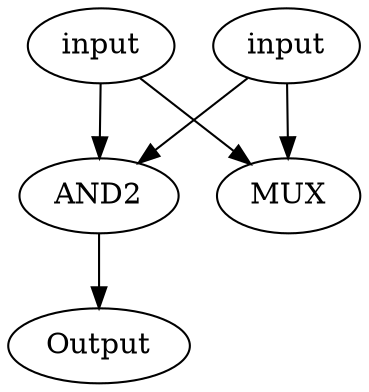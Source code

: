 digraph testand1 {
    A [label="input"]; #input A
    B [label="input"]; //input B
    GATE [label=AND2];
    O [label="Output"];
    Mux [label="MUX" sel=B];
    A->GATE->O;
    B->GATE;
    A->Mux;
    B->Mux;
}